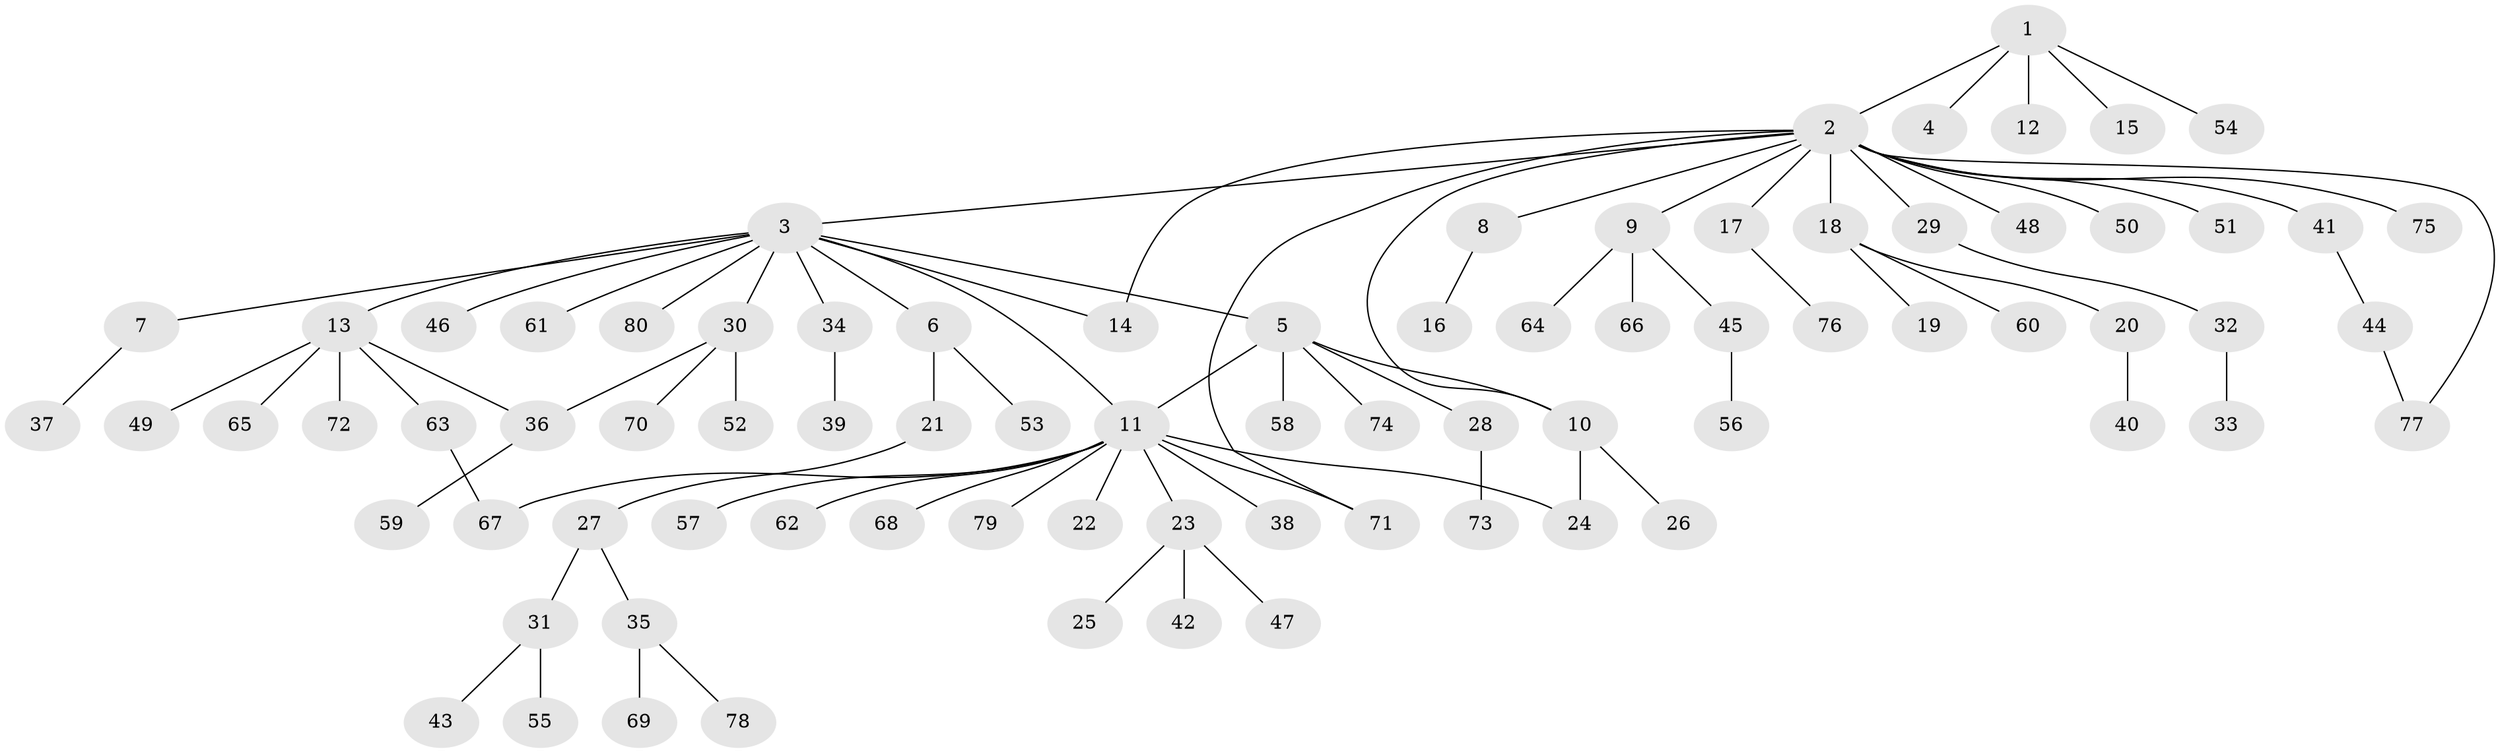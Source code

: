 // coarse degree distribution, {4: 0.05084745762711865, 15: 0.01694915254237288, 11: 0.01694915254237288, 1: 0.6101694915254238, 5: 0.05084745762711865, 2: 0.1864406779661017, 3: 0.05084745762711865, 12: 0.01694915254237288}
// Generated by graph-tools (version 1.1) at 2025/41/03/06/25 10:41:50]
// undirected, 80 vertices, 87 edges
graph export_dot {
graph [start="1"]
  node [color=gray90,style=filled];
  1;
  2;
  3;
  4;
  5;
  6;
  7;
  8;
  9;
  10;
  11;
  12;
  13;
  14;
  15;
  16;
  17;
  18;
  19;
  20;
  21;
  22;
  23;
  24;
  25;
  26;
  27;
  28;
  29;
  30;
  31;
  32;
  33;
  34;
  35;
  36;
  37;
  38;
  39;
  40;
  41;
  42;
  43;
  44;
  45;
  46;
  47;
  48;
  49;
  50;
  51;
  52;
  53;
  54;
  55;
  56;
  57;
  58;
  59;
  60;
  61;
  62;
  63;
  64;
  65;
  66;
  67;
  68;
  69;
  70;
  71;
  72;
  73;
  74;
  75;
  76;
  77;
  78;
  79;
  80;
  1 -- 2;
  1 -- 4;
  1 -- 12;
  1 -- 15;
  1 -- 54;
  2 -- 3;
  2 -- 8;
  2 -- 9;
  2 -- 10;
  2 -- 14;
  2 -- 17;
  2 -- 18;
  2 -- 29;
  2 -- 41;
  2 -- 48;
  2 -- 50;
  2 -- 51;
  2 -- 71;
  2 -- 75;
  2 -- 77;
  3 -- 5;
  3 -- 6;
  3 -- 7;
  3 -- 11;
  3 -- 13;
  3 -- 14;
  3 -- 30;
  3 -- 34;
  3 -- 46;
  3 -- 61;
  3 -- 80;
  5 -- 10;
  5 -- 11;
  5 -- 28;
  5 -- 58;
  5 -- 74;
  6 -- 21;
  6 -- 53;
  7 -- 37;
  8 -- 16;
  9 -- 45;
  9 -- 64;
  9 -- 66;
  10 -- 24;
  10 -- 26;
  11 -- 22;
  11 -- 23;
  11 -- 24;
  11 -- 38;
  11 -- 57;
  11 -- 62;
  11 -- 67;
  11 -- 68;
  11 -- 71;
  11 -- 79;
  13 -- 36;
  13 -- 49;
  13 -- 63;
  13 -- 65;
  13 -- 72;
  17 -- 76;
  18 -- 19;
  18 -- 20;
  18 -- 60;
  20 -- 40;
  21 -- 27;
  23 -- 25;
  23 -- 42;
  23 -- 47;
  27 -- 31;
  27 -- 35;
  28 -- 73;
  29 -- 32;
  30 -- 36;
  30 -- 52;
  30 -- 70;
  31 -- 43;
  31 -- 55;
  32 -- 33;
  34 -- 39;
  35 -- 69;
  35 -- 78;
  36 -- 59;
  41 -- 44;
  44 -- 77;
  45 -- 56;
  63 -- 67;
}
